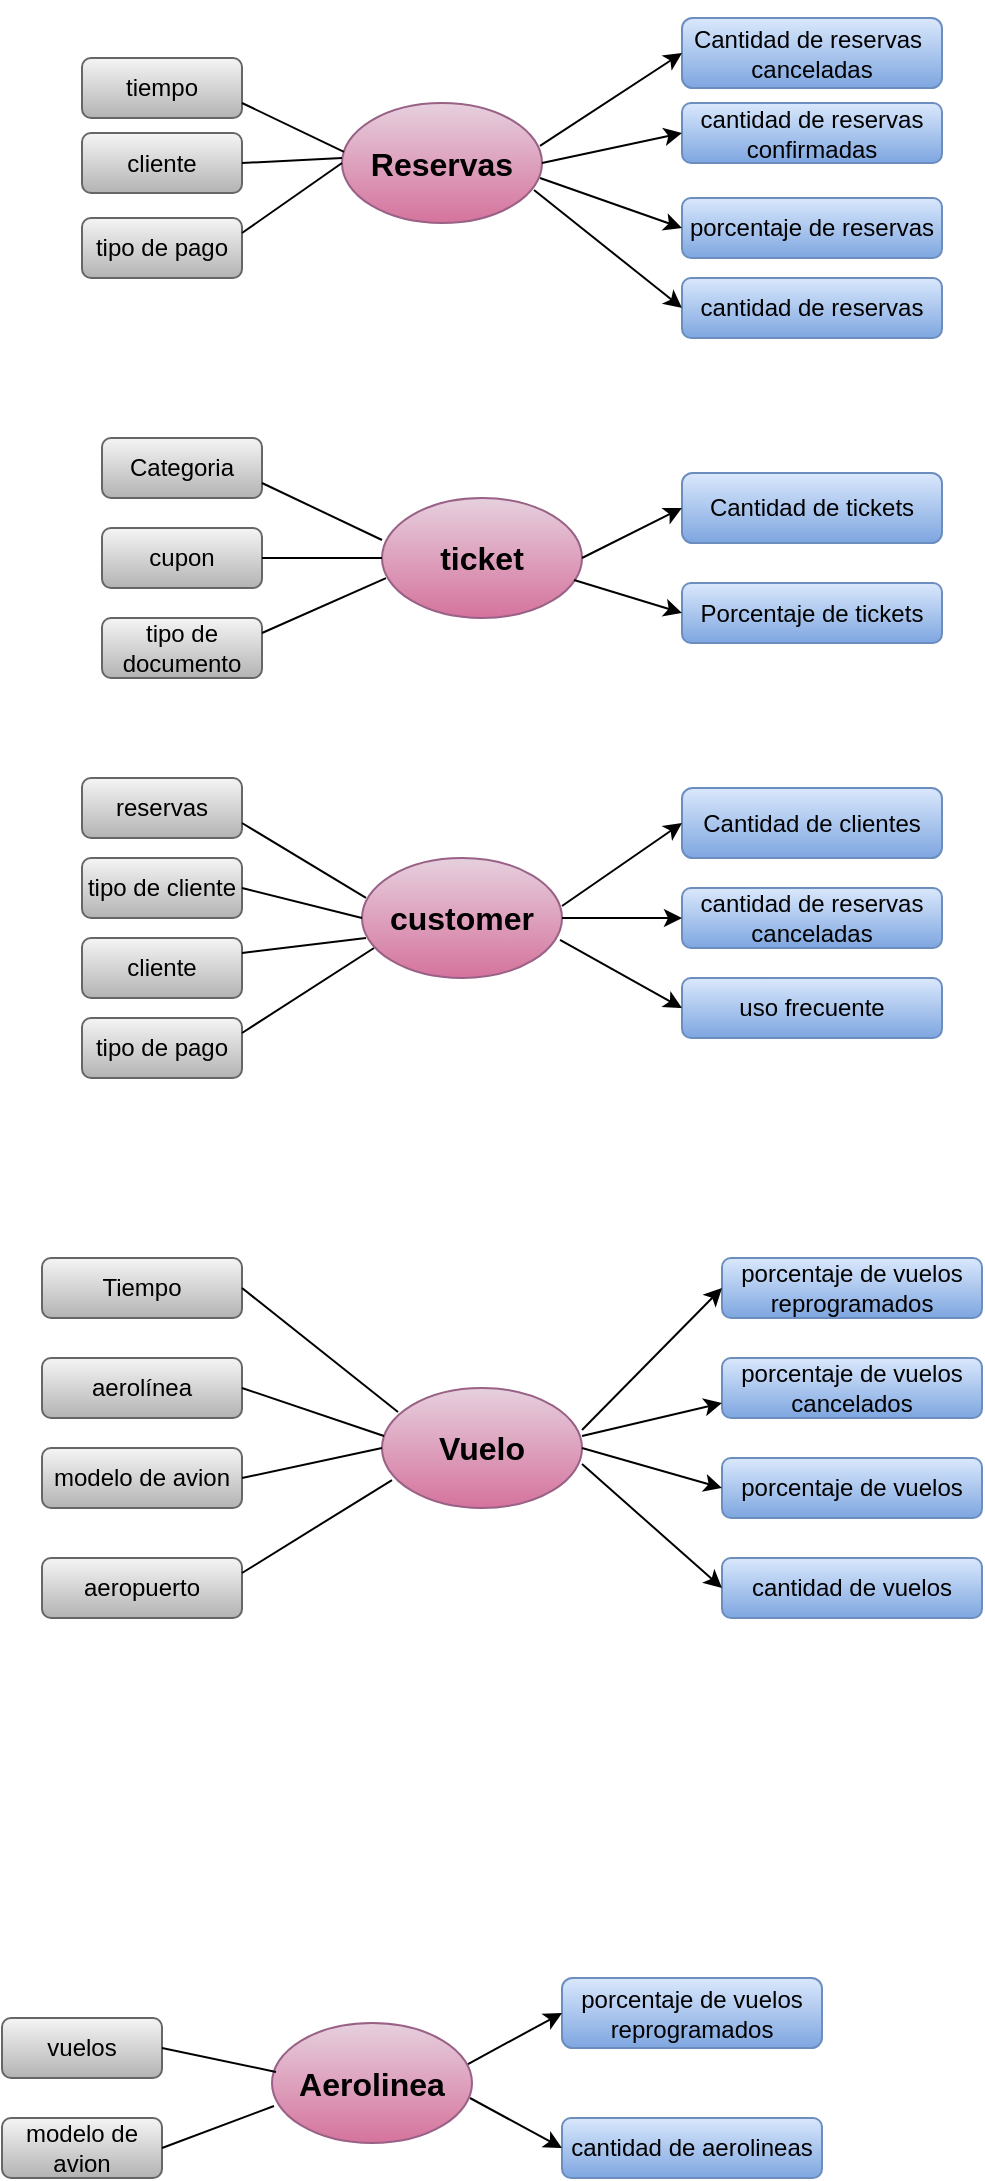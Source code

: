 <mxfile version="24.7.17">
  <diagram name="Página-1" id="HOyEbVTvM7z6F77jx5zz">
    <mxGraphModel dx="2038" dy="532" grid="1" gridSize="10" guides="1" tooltips="1" connect="1" arrows="1" fold="1" page="1" pageScale="1" pageWidth="850" pageHeight="1100" math="0" shadow="0">
      <root>
        <mxCell id="0" />
        <mxCell id="1" parent="0" />
        <mxCell id="9YBEksHNRd8pihTOAbTB-1" value="&lt;p class=&quot;MsoListParagraph&quot; style=&quot;text-indent: -18pt;&quot;&gt;&lt;span lang=&quot;ES-TRAD&quot; style=&quot;font-family: Arial, sans-serif; border: 1pt none windowtext; padding: 0cm;&quot;&gt;&amp;nbsp; &amp;nbsp; &amp;nbsp; Cantidad de reservas canceladas&lt;/span&gt;&lt;/p&gt;" style="rounded=1;whiteSpace=wrap;html=1;fillColor=#dae8fc;gradientColor=#7ea6e0;strokeColor=#6c8ebf;align=center;" parent="1" vertex="1">
          <mxGeometry x="60" y="140" width="130" height="35" as="geometry" />
        </mxCell>
        <mxCell id="9YBEksHNRd8pihTOAbTB-3" value="&lt;font face=&quot;Arial, sans-serif&quot;&gt;cantidad de reservas confirmadas&lt;/font&gt;" style="rounded=1;whiteSpace=wrap;html=1;fillColor=#dae8fc;gradientColor=#7ea6e0;strokeColor=#6c8ebf;align=center;" parent="1" vertex="1">
          <mxGeometry x="60" y="182.5" width="130" height="30" as="geometry" />
        </mxCell>
        <mxCell id="9YBEksHNRd8pihTOAbTB-4" value="porcentaje de reservas" style="rounded=1;whiteSpace=wrap;html=1;fillColor=#dae8fc;gradientColor=#7ea6e0;strokeColor=#6c8ebf;align=center;" parent="1" vertex="1">
          <mxGeometry x="60" y="230" width="130" height="30" as="geometry" />
        </mxCell>
        <mxCell id="9YBEksHNRd8pihTOAbTB-6" value="tiempo" style="rounded=1;whiteSpace=wrap;html=1;fillColor=#f5f5f5;gradientColor=#b3b3b3;strokeColor=#666666;" parent="1" vertex="1">
          <mxGeometry x="-240" y="160" width="80" height="30" as="geometry" />
        </mxCell>
        <mxCell id="9YBEksHNRd8pihTOAbTB-7" value="cliente" style="rounded=1;whiteSpace=wrap;html=1;fillColor=#f5f5f5;gradientColor=#b3b3b3;strokeColor=#666666;" parent="1" vertex="1">
          <mxGeometry x="-240" y="197.5" width="80" height="30" as="geometry" />
        </mxCell>
        <mxCell id="9YBEksHNRd8pihTOAbTB-8" value="tipo de pago" style="rounded=1;whiteSpace=wrap;html=1;fillColor=#f5f5f5;gradientColor=#b3b3b3;strokeColor=#666666;" parent="1" vertex="1">
          <mxGeometry x="-240" y="240" width="80" height="30" as="geometry" />
        </mxCell>
        <mxCell id="9YBEksHNRd8pihTOAbTB-14" value="&lt;b&gt;&lt;font style=&quot;font-size: 16px;&quot;&gt;Reservas&lt;/font&gt;&lt;/b&gt;" style="ellipse;whiteSpace=wrap;html=1;fillColor=#e6d0de;gradientColor=#d5739d;strokeColor=#996185;" parent="1" vertex="1">
          <mxGeometry x="-110" y="182.5" width="100" height="60" as="geometry" />
        </mxCell>
        <mxCell id="9YBEksHNRd8pihTOAbTB-15" value="" style="endArrow=none;html=1;rounded=0;exitX=1;exitY=0.75;exitDx=0;exitDy=0;entryX=0.01;entryY=0.408;entryDx=0;entryDy=0;entryPerimeter=0;" parent="1" source="9YBEksHNRd8pihTOAbTB-6" target="9YBEksHNRd8pihTOAbTB-14" edge="1">
          <mxGeometry width="50" height="50" relative="1" as="geometry">
            <mxPoint x="50" y="222.5" as="sourcePoint" />
            <mxPoint x="-110" y="191.5" as="targetPoint" />
          </mxGeometry>
        </mxCell>
        <mxCell id="9YBEksHNRd8pihTOAbTB-16" value="" style="endArrow=none;html=1;rounded=0;exitX=1;exitY=0.5;exitDx=0;exitDy=0;" parent="1" source="9YBEksHNRd8pihTOAbTB-7" edge="1">
          <mxGeometry width="50" height="50" relative="1" as="geometry">
            <mxPoint x="-220" y="95.5" as="sourcePoint" />
            <mxPoint x="-110" y="210" as="targetPoint" />
          </mxGeometry>
        </mxCell>
        <mxCell id="9YBEksHNRd8pihTOAbTB-17" value="" style="endArrow=none;html=1;rounded=0;exitX=1;exitY=0.25;exitDx=0;exitDy=0;entryX=0;entryY=0.5;entryDx=0;entryDy=0;" parent="1" source="9YBEksHNRd8pihTOAbTB-8" target="9YBEksHNRd8pihTOAbTB-14" edge="1">
          <mxGeometry width="50" height="50" relative="1" as="geometry">
            <mxPoint x="-220" y="127.5" as="sourcePoint" />
            <mxPoint x="-92" y="204.5" as="targetPoint" />
          </mxGeometry>
        </mxCell>
        <mxCell id="9YBEksHNRd8pihTOAbTB-22" value="" style="endArrow=classic;html=1;rounded=0;exitX=0.99;exitY=0.358;exitDx=0;exitDy=0;exitPerimeter=0;entryX=0;entryY=0.5;entryDx=0;entryDy=0;" parent="1" source="9YBEksHNRd8pihTOAbTB-14" target="9YBEksHNRd8pihTOAbTB-1" edge="1">
          <mxGeometry width="50" height="50" relative="1" as="geometry">
            <mxPoint x="50" y="222.5" as="sourcePoint" />
            <mxPoint x="100" y="172.5" as="targetPoint" />
          </mxGeometry>
        </mxCell>
        <mxCell id="9YBEksHNRd8pihTOAbTB-24" value="" style="endArrow=classic;html=1;rounded=0;exitX=1;exitY=0.5;exitDx=0;exitDy=0;entryX=0;entryY=0.5;entryDx=0;entryDy=0;" parent="1" source="9YBEksHNRd8pihTOAbTB-14" target="9YBEksHNRd8pihTOAbTB-3" edge="1">
          <mxGeometry width="50" height="50" relative="1" as="geometry">
            <mxPoint x="-4" y="215.5" as="sourcePoint" />
            <mxPoint x="140" y="147.5" as="targetPoint" />
          </mxGeometry>
        </mxCell>
        <mxCell id="9YBEksHNRd8pihTOAbTB-25" value="" style="endArrow=classic;html=1;rounded=0;exitX=0.99;exitY=0.625;exitDx=0;exitDy=0;entryX=0;entryY=0.5;entryDx=0;entryDy=0;exitPerimeter=0;" parent="1" source="9YBEksHNRd8pihTOAbTB-14" target="9YBEksHNRd8pihTOAbTB-4" edge="1">
          <mxGeometry width="50" height="50" relative="1" as="geometry">
            <mxPoint y="222.5" as="sourcePoint" />
            <mxPoint x="140" y="197.5" as="targetPoint" />
          </mxGeometry>
        </mxCell>
        <mxCell id="Ou07sWDca7N32xuybtJ--1" value="&lt;font face=&quot;Arial, sans-serif&quot;&gt;Cantidad de clientes&lt;/font&gt;" style="rounded=1;whiteSpace=wrap;html=1;fillColor=#dae8fc;gradientColor=#7ea6e0;strokeColor=#6c8ebf;" parent="1" vertex="1">
          <mxGeometry x="60" y="525" width="130" height="35" as="geometry" />
        </mxCell>
        <mxCell id="Ou07sWDca7N32xuybtJ--2" value="cantidad de reservas canceladas" style="rounded=1;whiteSpace=wrap;html=1;fillColor=#dae8fc;gradientColor=#7ea6e0;strokeColor=#6c8ebf;" parent="1" vertex="1">
          <mxGeometry x="60" y="575" width="130" height="30" as="geometry" />
        </mxCell>
        <mxCell id="Ou07sWDca7N32xuybtJ--6" value="reservas" style="rounded=1;whiteSpace=wrap;html=1;fillColor=#f5f5f5;gradientColor=#b3b3b3;strokeColor=#666666;" parent="1" vertex="1">
          <mxGeometry x="-240" y="520" width="80" height="30" as="geometry" />
        </mxCell>
        <mxCell id="Ou07sWDca7N32xuybtJ--7" value="tipo de cliente" style="rounded=1;whiteSpace=wrap;html=1;fillColor=#f5f5f5;gradientColor=#b3b3b3;strokeColor=#666666;" parent="1" vertex="1">
          <mxGeometry x="-240" y="560" width="80" height="30" as="geometry" />
        </mxCell>
        <mxCell id="Ou07sWDca7N32xuybtJ--8" value="cliente" style="rounded=1;whiteSpace=wrap;html=1;fillColor=#f5f5f5;gradientColor=#b3b3b3;strokeColor=#666666;" parent="1" vertex="1">
          <mxGeometry x="-240" y="600" width="80" height="30" as="geometry" />
        </mxCell>
        <mxCell id="Ou07sWDca7N32xuybtJ--13" value="&lt;b&gt;&lt;font style=&quot;font-size: 16px;&quot;&gt;customer&lt;/font&gt;&lt;/b&gt;" style="ellipse;whiteSpace=wrap;html=1;fillColor=#e6d0de;gradientColor=#d5739d;strokeColor=#996185;" parent="1" vertex="1">
          <mxGeometry x="-100" y="560" width="100" height="60" as="geometry" />
        </mxCell>
        <mxCell id="Ou07sWDca7N32xuybtJ--14" value="" style="endArrow=none;html=1;rounded=0;exitX=1;exitY=0.75;exitDx=0;exitDy=0;entryX=0.02;entryY=0.333;entryDx=0;entryDy=0;entryPerimeter=0;" parent="1" source="Ou07sWDca7N32xuybtJ--6" edge="1" target="Ou07sWDca7N32xuybtJ--13">
          <mxGeometry width="50" height="50" relative="1" as="geometry">
            <mxPoint x="60" y="675" as="sourcePoint" />
            <mxPoint x="-100" y="580" as="targetPoint" />
          </mxGeometry>
        </mxCell>
        <mxCell id="Ou07sWDca7N32xuybtJ--15" value="" style="endArrow=none;html=1;rounded=0;exitX=1;exitY=0.5;exitDx=0;exitDy=0;entryX=0;entryY=0.5;entryDx=0;entryDy=0;" parent="1" source="Ou07sWDca7N32xuybtJ--7" target="Ou07sWDca7N32xuybtJ--13" edge="1">
          <mxGeometry width="50" height="50" relative="1" as="geometry">
            <mxPoint x="-210" y="548" as="sourcePoint" />
            <mxPoint x="-115" y="649" as="targetPoint" />
          </mxGeometry>
        </mxCell>
        <mxCell id="Ou07sWDca7N32xuybtJ--16" value="" style="endArrow=none;html=1;rounded=0;exitX=1;exitY=0.25;exitDx=0;exitDy=0;entryX=0.02;entryY=0.667;entryDx=0;entryDy=0;entryPerimeter=0;" parent="1" source="Ou07sWDca7N32xuybtJ--8" target="Ou07sWDca7N32xuybtJ--13" edge="1">
          <mxGeometry width="50" height="50" relative="1" as="geometry">
            <mxPoint x="-210" y="580" as="sourcePoint" />
            <mxPoint x="-82" y="657" as="targetPoint" />
          </mxGeometry>
        </mxCell>
        <mxCell id="Ou07sWDca7N32xuybtJ--21" value="" style="endArrow=classic;html=1;rounded=0;exitX=1;exitY=0.4;exitDx=0;exitDy=0;entryX=0;entryY=0.5;entryDx=0;entryDy=0;exitPerimeter=0;" parent="1" source="Ou07sWDca7N32xuybtJ--13" target="Ou07sWDca7N32xuybtJ--1" edge="1">
          <mxGeometry width="50" height="50" relative="1" as="geometry">
            <mxPoint x="60" y="675" as="sourcePoint" />
            <mxPoint x="110" y="625" as="targetPoint" />
          </mxGeometry>
        </mxCell>
        <mxCell id="Ou07sWDca7N32xuybtJ--22" value="" style="endArrow=classic;html=1;rounded=0;entryX=0;entryY=0.5;entryDx=0;entryDy=0;" parent="1" edge="1">
          <mxGeometry width="50" height="50" relative="1" as="geometry">
            <mxPoint y="590" as="sourcePoint" />
            <mxPoint x="60" y="590" as="targetPoint" />
          </mxGeometry>
        </mxCell>
        <mxCell id="Ou07sWDca7N32xuybtJ--28" value="&lt;font face=&quot;Arial, sans-serif&quot;&gt;porcentaje de vuelos&lt;/font&gt;" style="rounded=1;whiteSpace=wrap;html=1;fillColor=#dae8fc;gradientColor=#7ea6e0;strokeColor=#6c8ebf;" parent="1" vertex="1">
          <mxGeometry x="80" y="860" width="130" height="30" as="geometry" />
        </mxCell>
        <mxCell id="Ou07sWDca7N32xuybtJ--29" value="cantidad de vuelos" style="rounded=1;whiteSpace=wrap;html=1;fillColor=#dae8fc;gradientColor=#7ea6e0;strokeColor=#6c8ebf;" parent="1" vertex="1">
          <mxGeometry x="80" y="910" width="130" height="30" as="geometry" />
        </mxCell>
        <mxCell id="Ou07sWDca7N32xuybtJ--32" value="Tiempo" style="rounded=1;whiteSpace=wrap;html=1;fillColor=#f5f5f5;gradientColor=#b3b3b3;strokeColor=#666666;" parent="1" vertex="1">
          <mxGeometry x="-260" y="760" width="100" height="30" as="geometry" />
        </mxCell>
        <mxCell id="Ou07sWDca7N32xuybtJ--34" value="aerolínea" style="rounded=1;whiteSpace=wrap;html=1;fillColor=#f5f5f5;gradientColor=#b3b3b3;strokeColor=#666666;" parent="1" vertex="1">
          <mxGeometry x="-260" y="810" width="100" height="30" as="geometry" />
        </mxCell>
        <mxCell id="Ou07sWDca7N32xuybtJ--36" value="modelo de avion" style="rounded=1;whiteSpace=wrap;html=1;fillColor=#f5f5f5;gradientColor=#b3b3b3;strokeColor=#666666;" parent="1" vertex="1">
          <mxGeometry x="-260" y="855" width="100" height="30" as="geometry" />
        </mxCell>
        <mxCell id="Ou07sWDca7N32xuybtJ--37" value="aeropuerto" style="rounded=1;whiteSpace=wrap;html=1;fillColor=#f5f5f5;gradientColor=#b3b3b3;strokeColor=#666666;" parent="1" vertex="1">
          <mxGeometry x="-260" y="910" width="100" height="30" as="geometry" />
        </mxCell>
        <mxCell id="Ou07sWDca7N32xuybtJ--38" value="&lt;b&gt;&lt;font style=&quot;font-size: 16px;&quot;&gt;Vuelo&lt;/font&gt;&lt;/b&gt;" style="ellipse;whiteSpace=wrap;html=1;fillColor=#e6d0de;gradientColor=#d5739d;strokeColor=#996185;" parent="1" vertex="1">
          <mxGeometry x="-90" y="825" width="100" height="60" as="geometry" />
        </mxCell>
        <mxCell id="Ou07sWDca7N32xuybtJ--40" value="" style="endArrow=none;html=1;rounded=0;exitX=1;exitY=0.5;exitDx=0;exitDy=0;entryX=0.08;entryY=0.2;entryDx=0;entryDy=0;entryPerimeter=0;" parent="1" source="Ou07sWDca7N32xuybtJ--32" target="Ou07sWDca7N32xuybtJ--38" edge="1">
          <mxGeometry width="50" height="50" relative="1" as="geometry">
            <mxPoint x="-200" y="738" as="sourcePoint" />
            <mxPoint x="-105" y="839" as="targetPoint" />
          </mxGeometry>
        </mxCell>
        <mxCell id="Ou07sWDca7N32xuybtJ--42" value="" style="endArrow=none;html=1;rounded=0;exitX=1;exitY=0.5;exitDx=0;exitDy=0;entryX=0.01;entryY=0.4;entryDx=0;entryDy=0;entryPerimeter=0;" parent="1" source="Ou07sWDca7N32xuybtJ--34" target="Ou07sWDca7N32xuybtJ--38" edge="1">
          <mxGeometry width="50" height="50" relative="1" as="geometry">
            <mxPoint x="-200" y="803" as="sourcePoint" />
            <mxPoint x="-90" y="855" as="targetPoint" />
          </mxGeometry>
        </mxCell>
        <mxCell id="Ou07sWDca7N32xuybtJ--44" value="" style="endArrow=none;html=1;rounded=0;exitX=1;exitY=0.5;exitDx=0;exitDy=0;entryX=0;entryY=0.5;entryDx=0;entryDy=0;" parent="1" source="Ou07sWDca7N32xuybtJ--36" target="Ou07sWDca7N32xuybtJ--38" edge="1">
          <mxGeometry width="50" height="50" relative="1" as="geometry">
            <mxPoint x="-200" y="890" as="sourcePoint" />
            <mxPoint x="-80" y="875" as="targetPoint" />
          </mxGeometry>
        </mxCell>
        <mxCell id="Ou07sWDca7N32xuybtJ--45" value="" style="endArrow=none;html=1;rounded=0;entryX=0.05;entryY=0.767;entryDx=0;entryDy=0;entryPerimeter=0;exitX=1;exitY=0.25;exitDx=0;exitDy=0;" parent="1" source="Ou07sWDca7N32xuybtJ--37" target="Ou07sWDca7N32xuybtJ--38" edge="1">
          <mxGeometry width="50" height="50" relative="1" as="geometry">
            <mxPoint x="-200" y="940" as="sourcePoint" />
            <mxPoint x="-73" y="884" as="targetPoint" />
          </mxGeometry>
        </mxCell>
        <mxCell id="Ou07sWDca7N32xuybtJ--48" value="" style="endArrow=classic;html=1;rounded=0;entryX=0;entryY=0.5;entryDx=0;entryDy=0;exitX=1;exitY=0.5;exitDx=0;exitDy=0;" parent="1" source="Ou07sWDca7N32xuybtJ--38" target="Ou07sWDca7N32xuybtJ--28" edge="1">
          <mxGeometry width="50" height="50" relative="1" as="geometry">
            <mxPoint x="13" y="865" as="sourcePoint" />
            <mxPoint x="160" y="790" as="targetPoint" />
          </mxGeometry>
        </mxCell>
        <mxCell id="Ou07sWDca7N32xuybtJ--49" value="" style="endArrow=classic;html=1;rounded=0;entryX=0;entryY=0.5;entryDx=0;entryDy=0;exitX=1;exitY=0.633;exitDx=0;exitDy=0;exitPerimeter=0;" parent="1" source="Ou07sWDca7N32xuybtJ--38" target="Ou07sWDca7N32xuybtJ--29" edge="1">
          <mxGeometry width="50" height="50" relative="1" as="geometry">
            <mxPoint y="860" as="sourcePoint" />
            <mxPoint x="160" y="840" as="targetPoint" />
          </mxGeometry>
        </mxCell>
        <mxCell id="Ou07sWDca7N32xuybtJ--81" value="&lt;font face=&quot;Arial, sans-serif&quot;&gt;porcentaje de vuelos reprogramados&lt;/font&gt;" style="rounded=1;whiteSpace=wrap;html=1;fillColor=#dae8fc;gradientColor=#7ea6e0;strokeColor=#6c8ebf;" parent="1" vertex="1">
          <mxGeometry y="1120" width="130" height="35" as="geometry" />
        </mxCell>
        <mxCell id="Ou07sWDca7N32xuybtJ--86" value="&lt;b&gt;&lt;font style=&quot;font-size: 16px;&quot;&gt;Aerolinea&lt;/font&gt;&lt;/b&gt;" style="ellipse;whiteSpace=wrap;html=1;fillColor=#e6d0de;gradientColor=#d5739d;strokeColor=#996185;" parent="1" vertex="1">
          <mxGeometry x="-145" y="1142.5" width="100" height="60" as="geometry" />
        </mxCell>
        <mxCell id="Ou07sWDca7N32xuybtJ--90" value="" style="endArrow=classic;html=1;rounded=0;exitX=0.98;exitY=0.342;exitDx=0;exitDy=0;entryX=0;entryY=0.5;entryDx=0;entryDy=0;exitPerimeter=0;" parent="1" source="Ou07sWDca7N32xuybtJ--86" target="Ou07sWDca7N32xuybtJ--81" edge="1">
          <mxGeometry width="50" height="50" relative="1" as="geometry">
            <mxPoint x="15" y="1257.5" as="sourcePoint" />
            <mxPoint x="65" y="1207.5" as="targetPoint" />
          </mxGeometry>
        </mxCell>
        <mxCell id="KFEb7Q07e7vZ-rOfhXKa-1" value="&lt;font face=&quot;Arial, sans-serif&quot;&gt;Cantidad de tickets&lt;/font&gt;" style="rounded=1;whiteSpace=wrap;html=1;fillColor=#dae8fc;gradientColor=#7ea6e0;strokeColor=#6c8ebf;align=center;" parent="1" vertex="1">
          <mxGeometry x="60" y="367.5" width="130" height="35" as="geometry" />
        </mxCell>
        <mxCell id="KFEb7Q07e7vZ-rOfhXKa-2" value="Porcentaje de tickets" style="rounded=1;whiteSpace=wrap;html=1;fillColor=#dae8fc;gradientColor=#7ea6e0;strokeColor=#6c8ebf;" parent="1" vertex="1">
          <mxGeometry x="60" y="422.5" width="130" height="30" as="geometry" />
        </mxCell>
        <mxCell id="KFEb7Q07e7vZ-rOfhXKa-3" value="Categoria" style="rounded=1;whiteSpace=wrap;html=1;fillColor=#f5f5f5;gradientColor=#b3b3b3;strokeColor=#666666;" parent="1" vertex="1">
          <mxGeometry x="-230" y="350" width="80" height="30" as="geometry" />
        </mxCell>
        <mxCell id="KFEb7Q07e7vZ-rOfhXKa-4" value="cupon" style="rounded=1;whiteSpace=wrap;html=1;fillColor=#f5f5f5;gradientColor=#b3b3b3;strokeColor=#666666;" parent="1" vertex="1">
          <mxGeometry x="-230" y="395" width="80" height="30" as="geometry" />
        </mxCell>
        <mxCell id="KFEb7Q07e7vZ-rOfhXKa-5" value="tipo de documento" style="rounded=1;whiteSpace=wrap;html=1;fillColor=#f5f5f5;gradientColor=#b3b3b3;strokeColor=#666666;" parent="1" vertex="1">
          <mxGeometry x="-230" y="440" width="80" height="30" as="geometry" />
        </mxCell>
        <mxCell id="KFEb7Q07e7vZ-rOfhXKa-6" value="&lt;b&gt;&lt;font style=&quot;font-size: 16px;&quot;&gt;ticket&lt;/font&gt;&lt;/b&gt;" style="ellipse;whiteSpace=wrap;html=1;fillColor=#e6d0de;gradientColor=#d5739d;strokeColor=#996185;" parent="1" vertex="1">
          <mxGeometry x="-90" y="380" width="100" height="60" as="geometry" />
        </mxCell>
        <mxCell id="KFEb7Q07e7vZ-rOfhXKa-7" value="" style="endArrow=none;html=1;rounded=0;exitX=1;exitY=0.75;exitDx=0;exitDy=0;" parent="1" source="KFEb7Q07e7vZ-rOfhXKa-3" edge="1">
          <mxGeometry width="50" height="50" relative="1" as="geometry">
            <mxPoint x="70" y="495" as="sourcePoint" />
            <mxPoint x="-90" y="401" as="targetPoint" />
          </mxGeometry>
        </mxCell>
        <mxCell id="KFEb7Q07e7vZ-rOfhXKa-8" value="" style="endArrow=none;html=1;rounded=0;exitX=1;exitY=0.5;exitDx=0;exitDy=0;entryX=0;entryY=0.5;entryDx=0;entryDy=0;" parent="1" source="KFEb7Q07e7vZ-rOfhXKa-4" target="KFEb7Q07e7vZ-rOfhXKa-6" edge="1">
          <mxGeometry width="50" height="50" relative="1" as="geometry">
            <mxPoint x="-200" y="368" as="sourcePoint" />
            <mxPoint x="-105" y="469" as="targetPoint" />
          </mxGeometry>
        </mxCell>
        <mxCell id="KFEb7Q07e7vZ-rOfhXKa-9" value="" style="endArrow=none;html=1;rounded=0;exitX=1;exitY=0.25;exitDx=0;exitDy=0;entryX=0.02;entryY=0.667;entryDx=0;entryDy=0;entryPerimeter=0;" parent="1" source="KFEb7Q07e7vZ-rOfhXKa-5" target="KFEb7Q07e7vZ-rOfhXKa-6" edge="1">
          <mxGeometry width="50" height="50" relative="1" as="geometry">
            <mxPoint x="-200" y="400" as="sourcePoint" />
            <mxPoint x="-72" y="477" as="targetPoint" />
          </mxGeometry>
        </mxCell>
        <mxCell id="KFEb7Q07e7vZ-rOfhXKa-10" value="" style="endArrow=classic;html=1;rounded=0;exitX=1;exitY=0.5;exitDx=0;exitDy=0;entryX=0;entryY=0.5;entryDx=0;entryDy=0;" parent="1" source="KFEb7Q07e7vZ-rOfhXKa-6" target="KFEb7Q07e7vZ-rOfhXKa-1" edge="1">
          <mxGeometry width="50" height="50" relative="1" as="geometry">
            <mxPoint x="70" y="495" as="sourcePoint" />
            <mxPoint x="120" y="445" as="targetPoint" />
          </mxGeometry>
        </mxCell>
        <mxCell id="KFEb7Q07e7vZ-rOfhXKa-11" value="" style="endArrow=classic;html=1;rounded=0;exitX=0.96;exitY=0.683;exitDx=0;exitDy=0;exitPerimeter=0;entryX=0;entryY=0.5;entryDx=0;entryDy=0;" parent="1" source="KFEb7Q07e7vZ-rOfhXKa-6" target="KFEb7Q07e7vZ-rOfhXKa-2" edge="1">
          <mxGeometry width="50" height="50" relative="1" as="geometry">
            <mxPoint x="14" y="478" as="sourcePoint" />
            <mxPoint x="160" y="368" as="targetPoint" />
          </mxGeometry>
        </mxCell>
        <mxCell id="KFEb7Q07e7vZ-rOfhXKa-12" value="uso frecuente" style="rounded=1;whiteSpace=wrap;html=1;fillColor=#dae8fc;gradientColor=#7ea6e0;strokeColor=#6c8ebf;" parent="1" vertex="1">
          <mxGeometry x="60" y="620" width="130" height="30" as="geometry" />
        </mxCell>
        <mxCell id="KFEb7Q07e7vZ-rOfhXKa-13" value="" style="endArrow=classic;html=1;rounded=0;exitX=0.99;exitY=0.683;exitDx=0;exitDy=0;exitPerimeter=0;entryX=0;entryY=0.5;entryDx=0;entryDy=0;" parent="1" source="Ou07sWDca7N32xuybtJ--13" target="KFEb7Q07e7vZ-rOfhXKa-12" edge="1">
          <mxGeometry width="50" height="50" relative="1" as="geometry">
            <mxPoint x="-4" y="650" as="sourcePoint" />
            <mxPoint x="150" y="597" as="targetPoint" />
          </mxGeometry>
        </mxCell>
        <mxCell id="KFEb7Q07e7vZ-rOfhXKa-14" value="tipo de pago" style="rounded=1;whiteSpace=wrap;html=1;fillColor=#f5f5f5;gradientColor=#b3b3b3;strokeColor=#666666;" parent="1" vertex="1">
          <mxGeometry x="-240" y="640" width="80" height="30" as="geometry" />
        </mxCell>
        <mxCell id="KFEb7Q07e7vZ-rOfhXKa-15" value="" style="endArrow=none;html=1;rounded=0;exitX=1;exitY=0.25;exitDx=0;exitDy=0;entryX=0.06;entryY=0.75;entryDx=0;entryDy=0;entryPerimeter=0;" parent="1" source="KFEb7Q07e7vZ-rOfhXKa-14" edge="1" target="Ou07sWDca7N32xuybtJ--13">
          <mxGeometry width="50" height="50" relative="1" as="geometry">
            <mxPoint x="-150" y="638" as="sourcePoint" />
            <mxPoint x="-88" y="610" as="targetPoint" />
          </mxGeometry>
        </mxCell>
        <mxCell id="KFEb7Q07e7vZ-rOfhXKa-18" value="vuelos" style="rounded=1;whiteSpace=wrap;html=1;fillColor=#f5f5f5;gradientColor=#b3b3b3;strokeColor=#666666;" parent="1" vertex="1">
          <mxGeometry x="-280" y="1140" width="80" height="30" as="geometry" />
        </mxCell>
        <mxCell id="KFEb7Q07e7vZ-rOfhXKa-19" value="" style="endArrow=none;html=1;rounded=0;exitX=1;exitY=0.5;exitDx=0;exitDy=0;entryX=0.02;entryY=0.408;entryDx=0;entryDy=0;entryPerimeter=0;" parent="1" source="KFEb7Q07e7vZ-rOfhXKa-18" target="Ou07sWDca7N32xuybtJ--86" edge="1">
          <mxGeometry width="50" height="50" relative="1" as="geometry">
            <mxPoint x="-180" y="1165" as="sourcePoint" />
            <mxPoint x="-144" y="1180" as="targetPoint" />
          </mxGeometry>
        </mxCell>
        <mxCell id="KFEb7Q07e7vZ-rOfhXKa-26" value="&lt;span style=&quot;font-family: Arial, sans-serif;&quot;&gt;cantidad de aerolineas&lt;/span&gt;" style="rounded=1;whiteSpace=wrap;html=1;fillColor=#dae8fc;gradientColor=#7ea6e0;strokeColor=#6c8ebf;" parent="1" vertex="1">
          <mxGeometry y="1190" width="130" height="30" as="geometry" />
        </mxCell>
        <mxCell id="KFEb7Q07e7vZ-rOfhXKa-27" value="" style="endArrow=classic;html=1;rounded=0;exitX=0.99;exitY=0.625;exitDx=0;exitDy=0;entryX=0;entryY=0.5;entryDx=0;entryDy=0;exitPerimeter=0;" parent="1" source="Ou07sWDca7N32xuybtJ--86" target="KFEb7Q07e7vZ-rOfhXKa-26" edge="1">
          <mxGeometry width="50" height="50" relative="1" as="geometry">
            <mxPoint x="-49" y="1230" as="sourcePoint" />
            <mxPoint x="105" y="1177.5" as="targetPoint" />
          </mxGeometry>
        </mxCell>
        <mxCell id="KFEb7Q07e7vZ-rOfhXKa-28" value="modelo de avion" style="rounded=1;whiteSpace=wrap;html=1;fillColor=#f5f5f5;gradientColor=#b3b3b3;strokeColor=#666666;" parent="1" vertex="1">
          <mxGeometry x="-280" y="1190" width="80" height="30" as="geometry" />
        </mxCell>
        <mxCell id="KFEb7Q07e7vZ-rOfhXKa-29" value="" style="endArrow=none;html=1;rounded=0;exitX=1;exitY=0.5;exitDx=0;exitDy=0;entryX=0.01;entryY=0.692;entryDx=0;entryDy=0;entryPerimeter=0;" parent="1" source="KFEb7Q07e7vZ-rOfhXKa-28" target="Ou07sWDca7N32xuybtJ--86" edge="1">
          <mxGeometry width="50" height="50" relative="1" as="geometry">
            <mxPoint x="-180" y="1210" as="sourcePoint" />
            <mxPoint x="-130" y="1191" as="targetPoint" />
          </mxGeometry>
        </mxCell>
        <mxCell id="ysVDhYdhcMtYwpFlQPWh-1" value="&lt;font face=&quot;Arial, sans-serif&quot;&gt;cantidad de reservas&lt;/font&gt;" style="rounded=1;whiteSpace=wrap;html=1;fillColor=#dae8fc;gradientColor=#7ea6e0;strokeColor=#6c8ebf;align=center;" vertex="1" parent="1">
          <mxGeometry x="60" y="270" width="130" height="30" as="geometry" />
        </mxCell>
        <mxCell id="ysVDhYdhcMtYwpFlQPWh-2" value="" style="endArrow=classic;html=1;rounded=0;exitX=0.96;exitY=0.725;exitDx=0;exitDy=0;entryX=0;entryY=0.5;entryDx=0;entryDy=0;exitPerimeter=0;" edge="1" parent="1" source="9YBEksHNRd8pihTOAbTB-14" target="ysVDhYdhcMtYwpFlQPWh-1">
          <mxGeometry width="50" height="50" relative="1" as="geometry">
            <mxPoint y="233.5" as="sourcePoint" />
            <mxPoint x="70" y="250.5" as="targetPoint" />
          </mxGeometry>
        </mxCell>
        <mxCell id="ysVDhYdhcMtYwpFlQPWh-4" value="&lt;font face=&quot;Arial, sans-serif&quot;&gt;porcentaje de vuelos reprogramados&lt;/font&gt;" style="rounded=1;whiteSpace=wrap;html=1;fillColor=#dae8fc;gradientColor=#7ea6e0;strokeColor=#6c8ebf;" vertex="1" parent="1">
          <mxGeometry x="80" y="760" width="130" height="30" as="geometry" />
        </mxCell>
        <mxCell id="ysVDhYdhcMtYwpFlQPWh-5" value="&lt;font face=&quot;Arial, sans-serif&quot;&gt;porcentaje de vuelos cancelados&lt;/font&gt;" style="rounded=1;whiteSpace=wrap;html=1;fillColor=#dae8fc;gradientColor=#7ea6e0;strokeColor=#6c8ebf;" vertex="1" parent="1">
          <mxGeometry x="80" y="810" width="130" height="30" as="geometry" />
        </mxCell>
        <mxCell id="ysVDhYdhcMtYwpFlQPWh-6" value="" style="endArrow=classic;html=1;rounded=0;entryX=0;entryY=0.75;entryDx=0;entryDy=0;" edge="1" parent="1" target="ysVDhYdhcMtYwpFlQPWh-5">
          <mxGeometry width="50" height="50" relative="1" as="geometry">
            <mxPoint x="10" y="849" as="sourcePoint" />
            <mxPoint x="90" y="885" as="targetPoint" />
          </mxGeometry>
        </mxCell>
        <mxCell id="ysVDhYdhcMtYwpFlQPWh-7" value="" style="endArrow=classic;html=1;rounded=0;entryX=0;entryY=0.5;entryDx=0;entryDy=0;exitX=1;exitY=0.35;exitDx=0;exitDy=0;exitPerimeter=0;" edge="1" parent="1" source="Ou07sWDca7N32xuybtJ--38" target="ysVDhYdhcMtYwpFlQPWh-4">
          <mxGeometry width="50" height="50" relative="1" as="geometry">
            <mxPoint x="10" y="840" as="sourcePoint" />
            <mxPoint x="90" y="843" as="targetPoint" />
          </mxGeometry>
        </mxCell>
      </root>
    </mxGraphModel>
  </diagram>
</mxfile>
